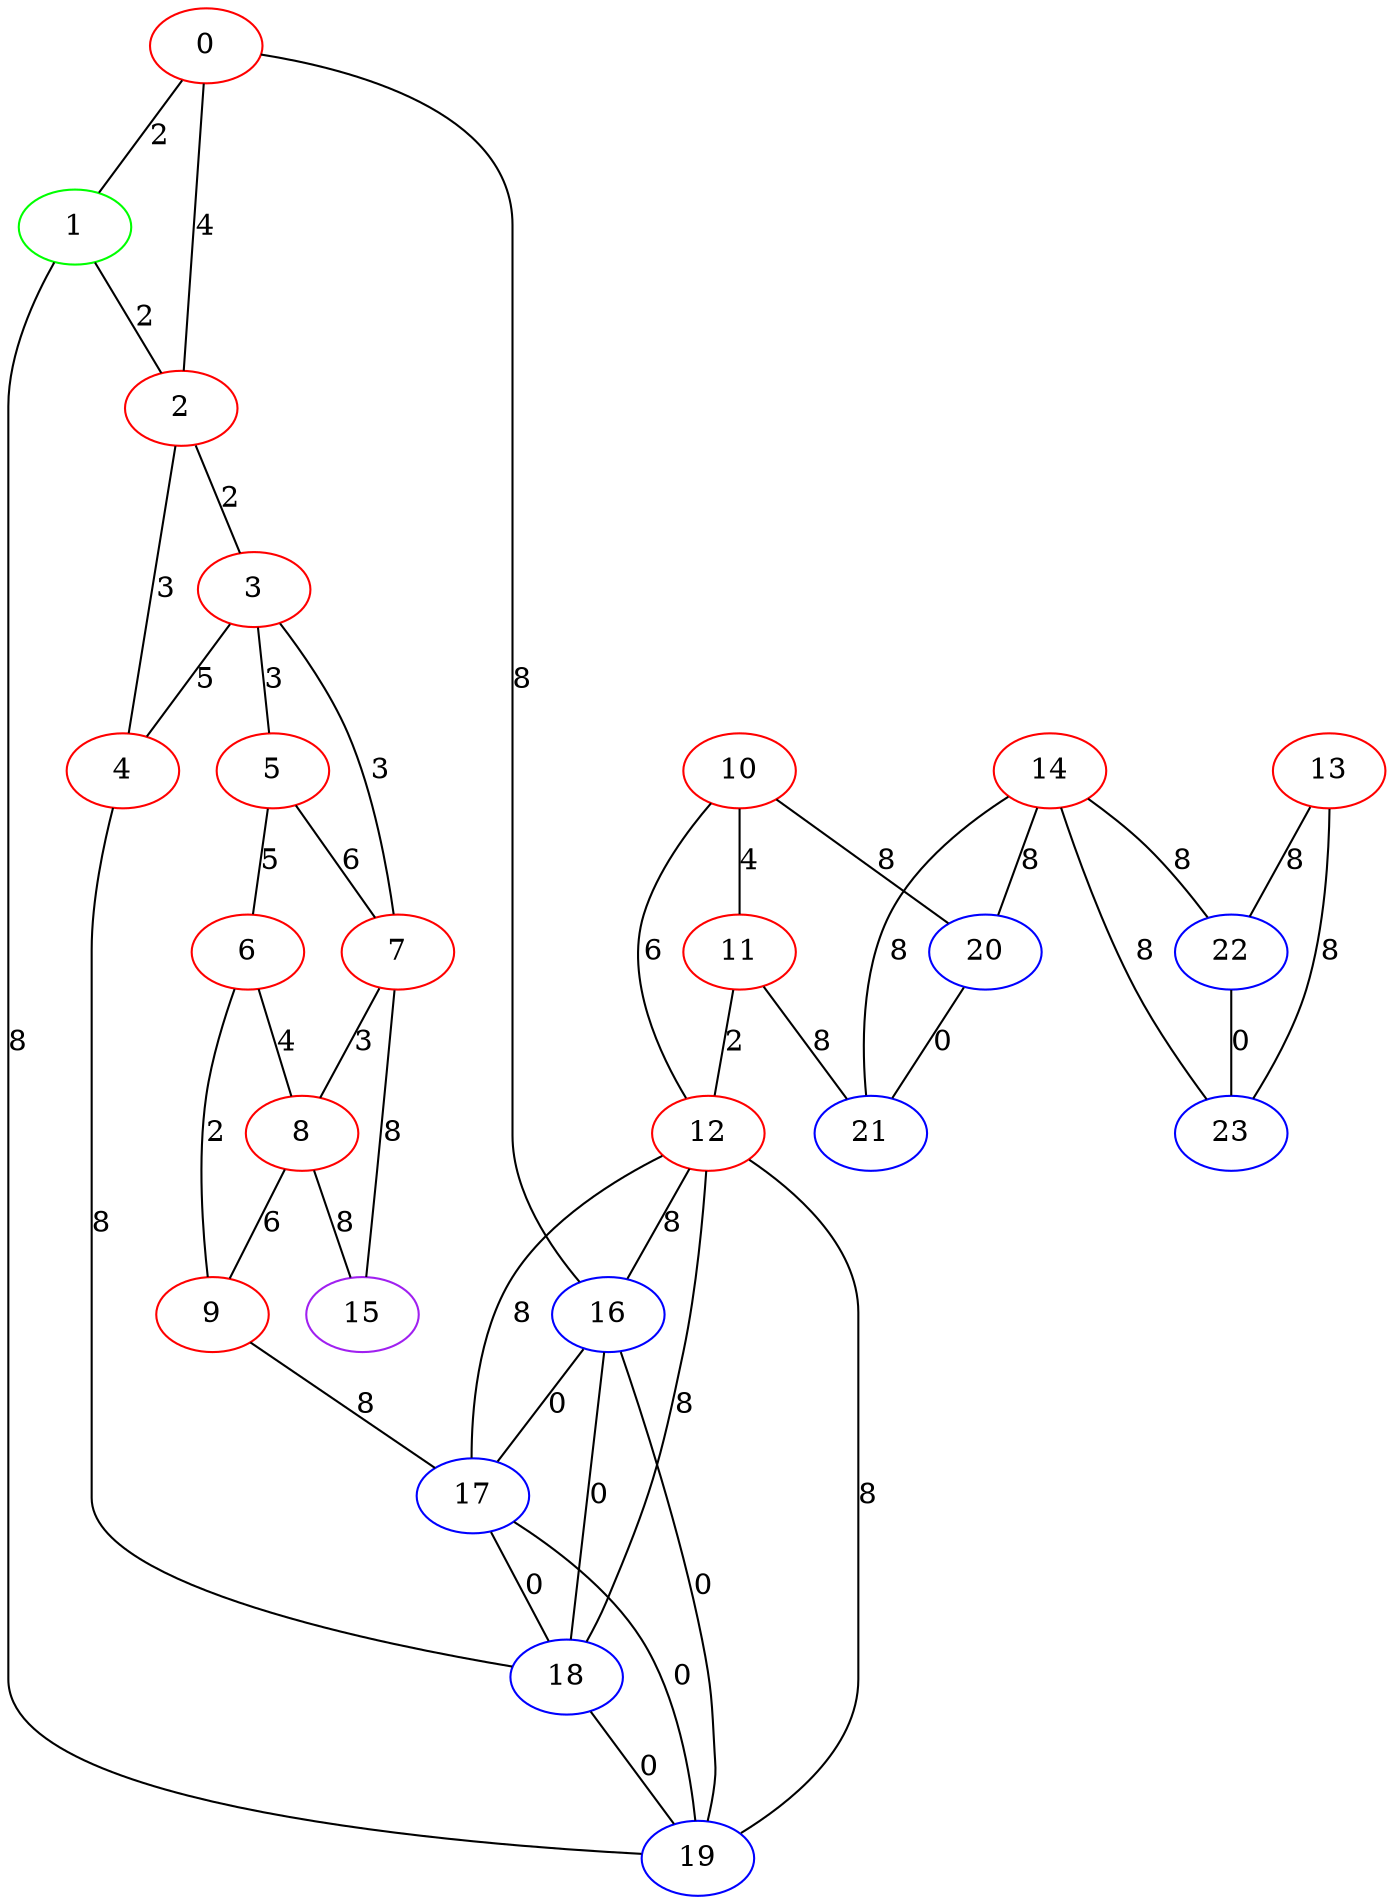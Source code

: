 graph "" {
0 [color=red, weight=1];
1 [color=green, weight=2];
2 [color=red, weight=1];
3 [color=red, weight=1];
4 [color=red, weight=1];
5 [color=red, weight=1];
6 [color=red, weight=1];
7 [color=red, weight=1];
8 [color=red, weight=1];
9 [color=red, weight=1];
10 [color=red, weight=1];
11 [color=red, weight=1];
12 [color=red, weight=1];
13 [color=red, weight=1];
14 [color=red, weight=1];
15 [color=purple, weight=4];
16 [color=blue, weight=3];
17 [color=blue, weight=3];
18 [color=blue, weight=3];
19 [color=blue, weight=3];
20 [color=blue, weight=3];
21 [color=blue, weight=3];
22 [color=blue, weight=3];
23 [color=blue, weight=3];
0 -- 16  [key=0, label=8];
0 -- 1  [key=0, label=2];
0 -- 2  [key=0, label=4];
1 -- 2  [key=0, label=2];
1 -- 19  [key=0, label=8];
2 -- 3  [key=0, label=2];
2 -- 4  [key=0, label=3];
3 -- 4  [key=0, label=5];
3 -- 5  [key=0, label=3];
3 -- 7  [key=0, label=3];
4 -- 18  [key=0, label=8];
5 -- 6  [key=0, label=5];
5 -- 7  [key=0, label=6];
6 -- 8  [key=0, label=4];
6 -- 9  [key=0, label=2];
7 -- 8  [key=0, label=3];
7 -- 15  [key=0, label=8];
8 -- 9  [key=0, label=6];
8 -- 15  [key=0, label=8];
9 -- 17  [key=0, label=8];
10 -- 20  [key=0, label=8];
10 -- 11  [key=0, label=4];
10 -- 12  [key=0, label=6];
11 -- 12  [key=0, label=2];
11 -- 21  [key=0, label=8];
12 -- 16  [key=0, label=8];
12 -- 17  [key=0, label=8];
12 -- 18  [key=0, label=8];
12 -- 19  [key=0, label=8];
13 -- 22  [key=0, label=8];
13 -- 23  [key=0, label=8];
14 -- 20  [key=0, label=8];
14 -- 21  [key=0, label=8];
14 -- 22  [key=0, label=8];
14 -- 23  [key=0, label=8];
16 -- 17  [key=0, label=0];
16 -- 18  [key=0, label=0];
16 -- 19  [key=0, label=0];
17 -- 18  [key=0, label=0];
17 -- 19  [key=0, label=0];
18 -- 19  [key=0, label=0];
20 -- 21  [key=0, label=0];
22 -- 23  [key=0, label=0];
}
